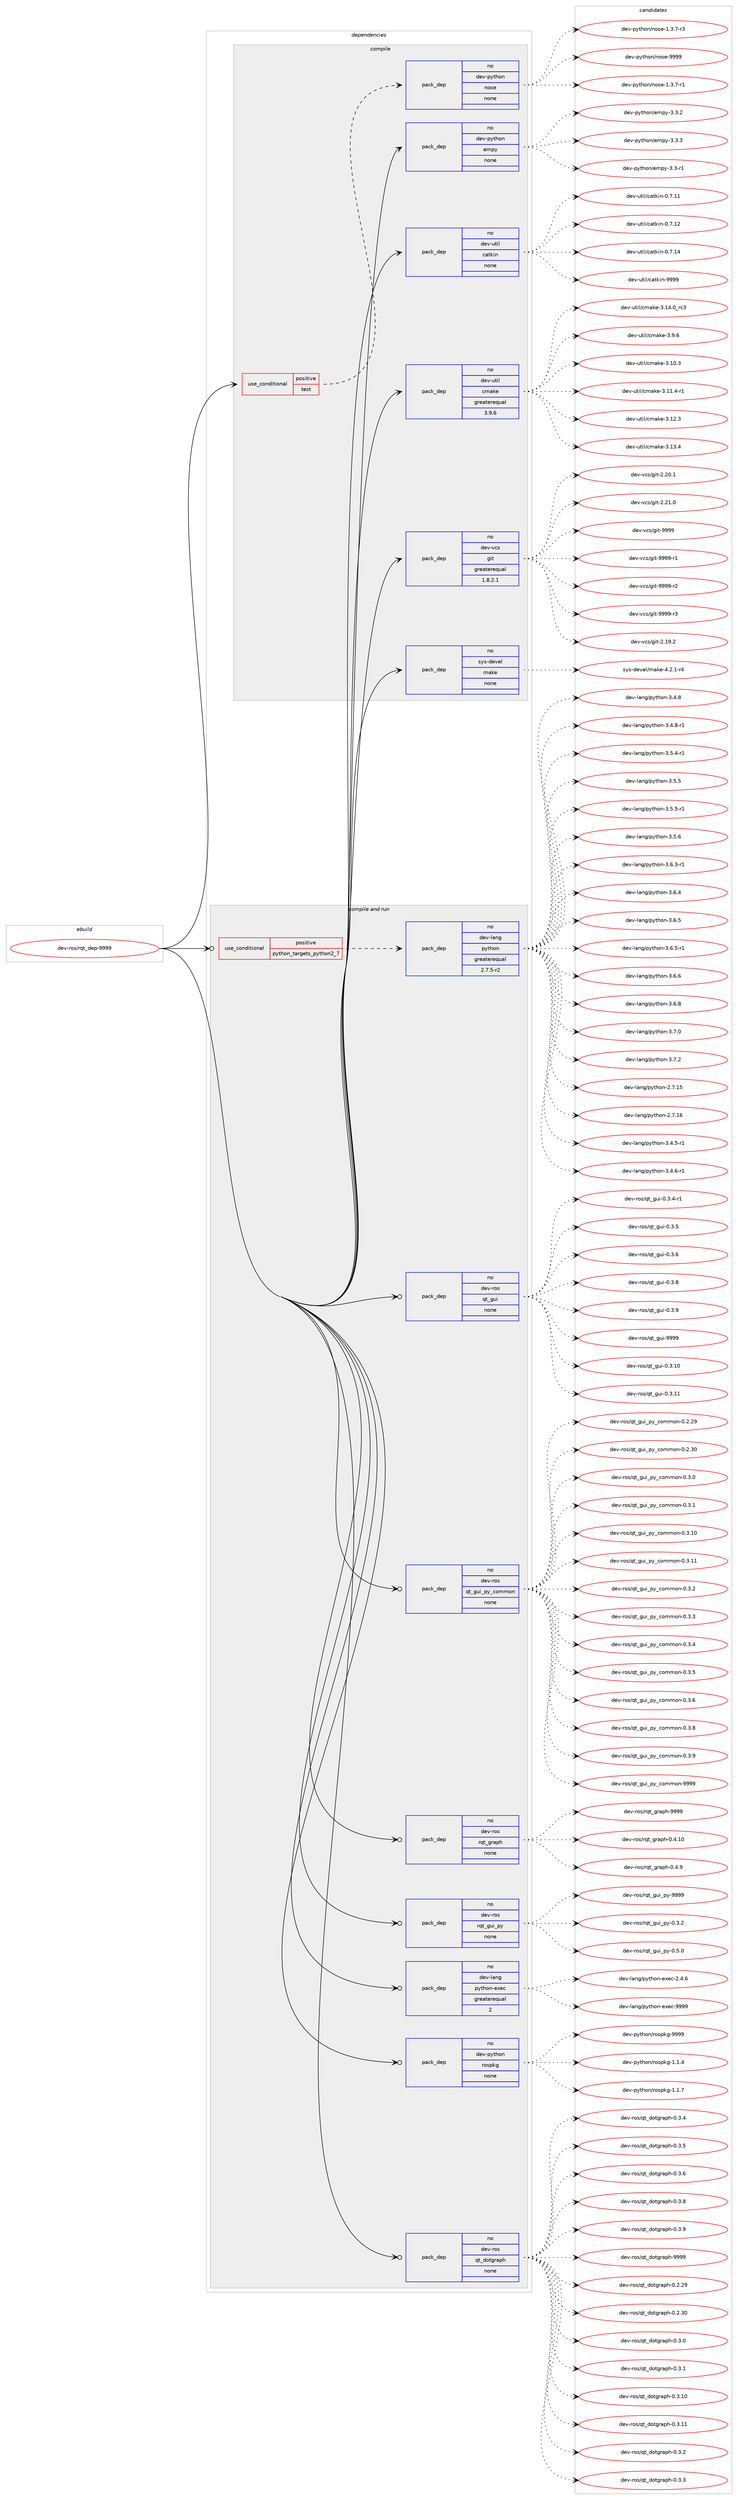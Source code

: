 digraph prolog {

# *************
# Graph options
# *************

newrank=true;
concentrate=true;
compound=true;
graph [rankdir=LR,fontname=Helvetica,fontsize=10,ranksep=1.5];#, ranksep=2.5, nodesep=0.2];
edge  [arrowhead=vee];
node  [fontname=Helvetica,fontsize=10];

# **********
# The ebuild
# **********

subgraph cluster_leftcol {
color=gray;
rank=same;
label=<<i>ebuild</i>>;
id [label="dev-ros/rqt_dep-9999", color=red, width=4, href="../dev-ros/rqt_dep-9999.svg"];
}

# ****************
# The dependencies
# ****************

subgraph cluster_midcol {
color=gray;
label=<<i>dependencies</i>>;
subgraph cluster_compile {
fillcolor="#eeeeee";
style=filled;
label=<<i>compile</i>>;
subgraph cond390487 {
dependency1469183 [label=<<TABLE BORDER="0" CELLBORDER="1" CELLSPACING="0" CELLPADDING="4"><TR><TD ROWSPAN="3" CELLPADDING="10">use_conditional</TD></TR><TR><TD>positive</TD></TR><TR><TD>test</TD></TR></TABLE>>, shape=none, color=red];
subgraph pack1055306 {
dependency1469184 [label=<<TABLE BORDER="0" CELLBORDER="1" CELLSPACING="0" CELLPADDING="4" WIDTH="220"><TR><TD ROWSPAN="6" CELLPADDING="30">pack_dep</TD></TR><TR><TD WIDTH="110">no</TD></TR><TR><TD>dev-python</TD></TR><TR><TD>nose</TD></TR><TR><TD>none</TD></TR><TR><TD></TD></TR></TABLE>>, shape=none, color=blue];
}
dependency1469183:e -> dependency1469184:w [weight=20,style="dashed",arrowhead="vee"];
}
id:e -> dependency1469183:w [weight=20,style="solid",arrowhead="vee"];
subgraph pack1055307 {
dependency1469185 [label=<<TABLE BORDER="0" CELLBORDER="1" CELLSPACING="0" CELLPADDING="4" WIDTH="220"><TR><TD ROWSPAN="6" CELLPADDING="30">pack_dep</TD></TR><TR><TD WIDTH="110">no</TD></TR><TR><TD>dev-python</TD></TR><TR><TD>empy</TD></TR><TR><TD>none</TD></TR><TR><TD></TD></TR></TABLE>>, shape=none, color=blue];
}
id:e -> dependency1469185:w [weight=20,style="solid",arrowhead="vee"];
subgraph pack1055308 {
dependency1469186 [label=<<TABLE BORDER="0" CELLBORDER="1" CELLSPACING="0" CELLPADDING="4" WIDTH="220"><TR><TD ROWSPAN="6" CELLPADDING="30">pack_dep</TD></TR><TR><TD WIDTH="110">no</TD></TR><TR><TD>dev-util</TD></TR><TR><TD>catkin</TD></TR><TR><TD>none</TD></TR><TR><TD></TD></TR></TABLE>>, shape=none, color=blue];
}
id:e -> dependency1469186:w [weight=20,style="solid",arrowhead="vee"];
subgraph pack1055309 {
dependency1469187 [label=<<TABLE BORDER="0" CELLBORDER="1" CELLSPACING="0" CELLPADDING="4" WIDTH="220"><TR><TD ROWSPAN="6" CELLPADDING="30">pack_dep</TD></TR><TR><TD WIDTH="110">no</TD></TR><TR><TD>dev-util</TD></TR><TR><TD>cmake</TD></TR><TR><TD>greaterequal</TD></TR><TR><TD>3.9.6</TD></TR></TABLE>>, shape=none, color=blue];
}
id:e -> dependency1469187:w [weight=20,style="solid",arrowhead="vee"];
subgraph pack1055310 {
dependency1469188 [label=<<TABLE BORDER="0" CELLBORDER="1" CELLSPACING="0" CELLPADDING="4" WIDTH="220"><TR><TD ROWSPAN="6" CELLPADDING="30">pack_dep</TD></TR><TR><TD WIDTH="110">no</TD></TR><TR><TD>dev-vcs</TD></TR><TR><TD>git</TD></TR><TR><TD>greaterequal</TD></TR><TR><TD>1.8.2.1</TD></TR></TABLE>>, shape=none, color=blue];
}
id:e -> dependency1469188:w [weight=20,style="solid",arrowhead="vee"];
subgraph pack1055311 {
dependency1469189 [label=<<TABLE BORDER="0" CELLBORDER="1" CELLSPACING="0" CELLPADDING="4" WIDTH="220"><TR><TD ROWSPAN="6" CELLPADDING="30">pack_dep</TD></TR><TR><TD WIDTH="110">no</TD></TR><TR><TD>sys-devel</TD></TR><TR><TD>make</TD></TR><TR><TD>none</TD></TR><TR><TD></TD></TR></TABLE>>, shape=none, color=blue];
}
id:e -> dependency1469189:w [weight=20,style="solid",arrowhead="vee"];
}
subgraph cluster_compileandrun {
fillcolor="#eeeeee";
style=filled;
label=<<i>compile and run</i>>;
subgraph cond390488 {
dependency1469190 [label=<<TABLE BORDER="0" CELLBORDER="1" CELLSPACING="0" CELLPADDING="4"><TR><TD ROWSPAN="3" CELLPADDING="10">use_conditional</TD></TR><TR><TD>positive</TD></TR><TR><TD>python_targets_python2_7</TD></TR></TABLE>>, shape=none, color=red];
subgraph pack1055312 {
dependency1469191 [label=<<TABLE BORDER="0" CELLBORDER="1" CELLSPACING="0" CELLPADDING="4" WIDTH="220"><TR><TD ROWSPAN="6" CELLPADDING="30">pack_dep</TD></TR><TR><TD WIDTH="110">no</TD></TR><TR><TD>dev-lang</TD></TR><TR><TD>python</TD></TR><TR><TD>greaterequal</TD></TR><TR><TD>2.7.5-r2</TD></TR></TABLE>>, shape=none, color=blue];
}
dependency1469190:e -> dependency1469191:w [weight=20,style="dashed",arrowhead="vee"];
}
id:e -> dependency1469190:w [weight=20,style="solid",arrowhead="odotvee"];
subgraph pack1055313 {
dependency1469192 [label=<<TABLE BORDER="0" CELLBORDER="1" CELLSPACING="0" CELLPADDING="4" WIDTH="220"><TR><TD ROWSPAN="6" CELLPADDING="30">pack_dep</TD></TR><TR><TD WIDTH="110">no</TD></TR><TR><TD>dev-lang</TD></TR><TR><TD>python-exec</TD></TR><TR><TD>greaterequal</TD></TR><TR><TD>2</TD></TR></TABLE>>, shape=none, color=blue];
}
id:e -> dependency1469192:w [weight=20,style="solid",arrowhead="odotvee"];
subgraph pack1055314 {
dependency1469193 [label=<<TABLE BORDER="0" CELLBORDER="1" CELLSPACING="0" CELLPADDING="4" WIDTH="220"><TR><TD ROWSPAN="6" CELLPADDING="30">pack_dep</TD></TR><TR><TD WIDTH="110">no</TD></TR><TR><TD>dev-python</TD></TR><TR><TD>rospkg</TD></TR><TR><TD>none</TD></TR><TR><TD></TD></TR></TABLE>>, shape=none, color=blue];
}
id:e -> dependency1469193:w [weight=20,style="solid",arrowhead="odotvee"];
subgraph pack1055315 {
dependency1469194 [label=<<TABLE BORDER="0" CELLBORDER="1" CELLSPACING="0" CELLPADDING="4" WIDTH="220"><TR><TD ROWSPAN="6" CELLPADDING="30">pack_dep</TD></TR><TR><TD WIDTH="110">no</TD></TR><TR><TD>dev-ros</TD></TR><TR><TD>qt_dotgraph</TD></TR><TR><TD>none</TD></TR><TR><TD></TD></TR></TABLE>>, shape=none, color=blue];
}
id:e -> dependency1469194:w [weight=20,style="solid",arrowhead="odotvee"];
subgraph pack1055316 {
dependency1469195 [label=<<TABLE BORDER="0" CELLBORDER="1" CELLSPACING="0" CELLPADDING="4" WIDTH="220"><TR><TD ROWSPAN="6" CELLPADDING="30">pack_dep</TD></TR><TR><TD WIDTH="110">no</TD></TR><TR><TD>dev-ros</TD></TR><TR><TD>qt_gui</TD></TR><TR><TD>none</TD></TR><TR><TD></TD></TR></TABLE>>, shape=none, color=blue];
}
id:e -> dependency1469195:w [weight=20,style="solid",arrowhead="odotvee"];
subgraph pack1055317 {
dependency1469196 [label=<<TABLE BORDER="0" CELLBORDER="1" CELLSPACING="0" CELLPADDING="4" WIDTH="220"><TR><TD ROWSPAN="6" CELLPADDING="30">pack_dep</TD></TR><TR><TD WIDTH="110">no</TD></TR><TR><TD>dev-ros</TD></TR><TR><TD>qt_gui_py_common</TD></TR><TR><TD>none</TD></TR><TR><TD></TD></TR></TABLE>>, shape=none, color=blue];
}
id:e -> dependency1469196:w [weight=20,style="solid",arrowhead="odotvee"];
subgraph pack1055318 {
dependency1469197 [label=<<TABLE BORDER="0" CELLBORDER="1" CELLSPACING="0" CELLPADDING="4" WIDTH="220"><TR><TD ROWSPAN="6" CELLPADDING="30">pack_dep</TD></TR><TR><TD WIDTH="110">no</TD></TR><TR><TD>dev-ros</TD></TR><TR><TD>rqt_graph</TD></TR><TR><TD>none</TD></TR><TR><TD></TD></TR></TABLE>>, shape=none, color=blue];
}
id:e -> dependency1469197:w [weight=20,style="solid",arrowhead="odotvee"];
subgraph pack1055319 {
dependency1469198 [label=<<TABLE BORDER="0" CELLBORDER="1" CELLSPACING="0" CELLPADDING="4" WIDTH="220"><TR><TD ROWSPAN="6" CELLPADDING="30">pack_dep</TD></TR><TR><TD WIDTH="110">no</TD></TR><TR><TD>dev-ros</TD></TR><TR><TD>rqt_gui_py</TD></TR><TR><TD>none</TD></TR><TR><TD></TD></TR></TABLE>>, shape=none, color=blue];
}
id:e -> dependency1469198:w [weight=20,style="solid",arrowhead="odotvee"];
}
subgraph cluster_run {
fillcolor="#eeeeee";
style=filled;
label=<<i>run</i>>;
}
}

# **************
# The candidates
# **************

subgraph cluster_choices {
rank=same;
color=gray;
label=<<i>candidates</i>>;

subgraph choice1055306 {
color=black;
nodesep=1;
choice10010111845112121116104111110471101111151014549465146554511449 [label="dev-python/nose-1.3.7-r1", color=red, width=4,href="../dev-python/nose-1.3.7-r1.svg"];
choice10010111845112121116104111110471101111151014549465146554511451 [label="dev-python/nose-1.3.7-r3", color=red, width=4,href="../dev-python/nose-1.3.7-r3.svg"];
choice10010111845112121116104111110471101111151014557575757 [label="dev-python/nose-9999", color=red, width=4,href="../dev-python/nose-9999.svg"];
dependency1469184:e -> choice10010111845112121116104111110471101111151014549465146554511449:w [style=dotted,weight="100"];
dependency1469184:e -> choice10010111845112121116104111110471101111151014549465146554511451:w [style=dotted,weight="100"];
dependency1469184:e -> choice10010111845112121116104111110471101111151014557575757:w [style=dotted,weight="100"];
}
subgraph choice1055307 {
color=black;
nodesep=1;
choice1001011184511212111610411111047101109112121455146514511449 [label="dev-python/empy-3.3-r1", color=red, width=4,href="../dev-python/empy-3.3-r1.svg"];
choice1001011184511212111610411111047101109112121455146514650 [label="dev-python/empy-3.3.2", color=red, width=4,href="../dev-python/empy-3.3.2.svg"];
choice1001011184511212111610411111047101109112121455146514651 [label="dev-python/empy-3.3.3", color=red, width=4,href="../dev-python/empy-3.3.3.svg"];
dependency1469185:e -> choice1001011184511212111610411111047101109112121455146514511449:w [style=dotted,weight="100"];
dependency1469185:e -> choice1001011184511212111610411111047101109112121455146514650:w [style=dotted,weight="100"];
dependency1469185:e -> choice1001011184511212111610411111047101109112121455146514651:w [style=dotted,weight="100"];
}
subgraph choice1055308 {
color=black;
nodesep=1;
choice1001011184511711610510847999711610710511045484655464949 [label="dev-util/catkin-0.7.11", color=red, width=4,href="../dev-util/catkin-0.7.11.svg"];
choice1001011184511711610510847999711610710511045484655464950 [label="dev-util/catkin-0.7.12", color=red, width=4,href="../dev-util/catkin-0.7.12.svg"];
choice1001011184511711610510847999711610710511045484655464952 [label="dev-util/catkin-0.7.14", color=red, width=4,href="../dev-util/catkin-0.7.14.svg"];
choice100101118451171161051084799971161071051104557575757 [label="dev-util/catkin-9999", color=red, width=4,href="../dev-util/catkin-9999.svg"];
dependency1469186:e -> choice1001011184511711610510847999711610710511045484655464949:w [style=dotted,weight="100"];
dependency1469186:e -> choice1001011184511711610510847999711610710511045484655464950:w [style=dotted,weight="100"];
dependency1469186:e -> choice1001011184511711610510847999711610710511045484655464952:w [style=dotted,weight="100"];
dependency1469186:e -> choice100101118451171161051084799971161071051104557575757:w [style=dotted,weight="100"];
}
subgraph choice1055309 {
color=black;
nodesep=1;
choice1001011184511711610510847991099710710145514649484651 [label="dev-util/cmake-3.10.3", color=red, width=4,href="../dev-util/cmake-3.10.3.svg"];
choice10010111845117116105108479910997107101455146494946524511449 [label="dev-util/cmake-3.11.4-r1", color=red, width=4,href="../dev-util/cmake-3.11.4-r1.svg"];
choice1001011184511711610510847991099710710145514649504651 [label="dev-util/cmake-3.12.3", color=red, width=4,href="../dev-util/cmake-3.12.3.svg"];
choice1001011184511711610510847991099710710145514649514652 [label="dev-util/cmake-3.13.4", color=red, width=4,href="../dev-util/cmake-3.13.4.svg"];
choice1001011184511711610510847991099710710145514649524648951149951 [label="dev-util/cmake-3.14.0_rc3", color=red, width=4,href="../dev-util/cmake-3.14.0_rc3.svg"];
choice10010111845117116105108479910997107101455146574654 [label="dev-util/cmake-3.9.6", color=red, width=4,href="../dev-util/cmake-3.9.6.svg"];
dependency1469187:e -> choice1001011184511711610510847991099710710145514649484651:w [style=dotted,weight="100"];
dependency1469187:e -> choice10010111845117116105108479910997107101455146494946524511449:w [style=dotted,weight="100"];
dependency1469187:e -> choice1001011184511711610510847991099710710145514649504651:w [style=dotted,weight="100"];
dependency1469187:e -> choice1001011184511711610510847991099710710145514649514652:w [style=dotted,weight="100"];
dependency1469187:e -> choice1001011184511711610510847991099710710145514649524648951149951:w [style=dotted,weight="100"];
dependency1469187:e -> choice10010111845117116105108479910997107101455146574654:w [style=dotted,weight="100"];
}
subgraph choice1055310 {
color=black;
nodesep=1;
choice10010111845118991154710310511645504649574650 [label="dev-vcs/git-2.19.2", color=red, width=4,href="../dev-vcs/git-2.19.2.svg"];
choice10010111845118991154710310511645504650484649 [label="dev-vcs/git-2.20.1", color=red, width=4,href="../dev-vcs/git-2.20.1.svg"];
choice10010111845118991154710310511645504650494648 [label="dev-vcs/git-2.21.0", color=red, width=4,href="../dev-vcs/git-2.21.0.svg"];
choice1001011184511899115471031051164557575757 [label="dev-vcs/git-9999", color=red, width=4,href="../dev-vcs/git-9999.svg"];
choice10010111845118991154710310511645575757574511449 [label="dev-vcs/git-9999-r1", color=red, width=4,href="../dev-vcs/git-9999-r1.svg"];
choice10010111845118991154710310511645575757574511450 [label="dev-vcs/git-9999-r2", color=red, width=4,href="../dev-vcs/git-9999-r2.svg"];
choice10010111845118991154710310511645575757574511451 [label="dev-vcs/git-9999-r3", color=red, width=4,href="../dev-vcs/git-9999-r3.svg"];
dependency1469188:e -> choice10010111845118991154710310511645504649574650:w [style=dotted,weight="100"];
dependency1469188:e -> choice10010111845118991154710310511645504650484649:w [style=dotted,weight="100"];
dependency1469188:e -> choice10010111845118991154710310511645504650494648:w [style=dotted,weight="100"];
dependency1469188:e -> choice1001011184511899115471031051164557575757:w [style=dotted,weight="100"];
dependency1469188:e -> choice10010111845118991154710310511645575757574511449:w [style=dotted,weight="100"];
dependency1469188:e -> choice10010111845118991154710310511645575757574511450:w [style=dotted,weight="100"];
dependency1469188:e -> choice10010111845118991154710310511645575757574511451:w [style=dotted,weight="100"];
}
subgraph choice1055311 {
color=black;
nodesep=1;
choice1151211154510010111810110847109971071014552465046494511452 [label="sys-devel/make-4.2.1-r4", color=red, width=4,href="../sys-devel/make-4.2.1-r4.svg"];
dependency1469189:e -> choice1151211154510010111810110847109971071014552465046494511452:w [style=dotted,weight="100"];
}
subgraph choice1055312 {
color=black;
nodesep=1;
choice10010111845108971101034711212111610411111045504655464953 [label="dev-lang/python-2.7.15", color=red, width=4,href="../dev-lang/python-2.7.15.svg"];
choice10010111845108971101034711212111610411111045504655464954 [label="dev-lang/python-2.7.16", color=red, width=4,href="../dev-lang/python-2.7.16.svg"];
choice1001011184510897110103471121211161041111104551465246534511449 [label="dev-lang/python-3.4.5-r1", color=red, width=4,href="../dev-lang/python-3.4.5-r1.svg"];
choice1001011184510897110103471121211161041111104551465246544511449 [label="dev-lang/python-3.4.6-r1", color=red, width=4,href="../dev-lang/python-3.4.6-r1.svg"];
choice100101118451089711010347112121116104111110455146524656 [label="dev-lang/python-3.4.8", color=red, width=4,href="../dev-lang/python-3.4.8.svg"];
choice1001011184510897110103471121211161041111104551465246564511449 [label="dev-lang/python-3.4.8-r1", color=red, width=4,href="../dev-lang/python-3.4.8-r1.svg"];
choice1001011184510897110103471121211161041111104551465346524511449 [label="dev-lang/python-3.5.4-r1", color=red, width=4,href="../dev-lang/python-3.5.4-r1.svg"];
choice100101118451089711010347112121116104111110455146534653 [label="dev-lang/python-3.5.5", color=red, width=4,href="../dev-lang/python-3.5.5.svg"];
choice1001011184510897110103471121211161041111104551465346534511449 [label="dev-lang/python-3.5.5-r1", color=red, width=4,href="../dev-lang/python-3.5.5-r1.svg"];
choice100101118451089711010347112121116104111110455146534654 [label="dev-lang/python-3.5.6", color=red, width=4,href="../dev-lang/python-3.5.6.svg"];
choice1001011184510897110103471121211161041111104551465446514511449 [label="dev-lang/python-3.6.3-r1", color=red, width=4,href="../dev-lang/python-3.6.3-r1.svg"];
choice100101118451089711010347112121116104111110455146544652 [label="dev-lang/python-3.6.4", color=red, width=4,href="../dev-lang/python-3.6.4.svg"];
choice100101118451089711010347112121116104111110455146544653 [label="dev-lang/python-3.6.5", color=red, width=4,href="../dev-lang/python-3.6.5.svg"];
choice1001011184510897110103471121211161041111104551465446534511449 [label="dev-lang/python-3.6.5-r1", color=red, width=4,href="../dev-lang/python-3.6.5-r1.svg"];
choice100101118451089711010347112121116104111110455146544654 [label="dev-lang/python-3.6.6", color=red, width=4,href="../dev-lang/python-3.6.6.svg"];
choice100101118451089711010347112121116104111110455146544656 [label="dev-lang/python-3.6.8", color=red, width=4,href="../dev-lang/python-3.6.8.svg"];
choice100101118451089711010347112121116104111110455146554648 [label="dev-lang/python-3.7.0", color=red, width=4,href="../dev-lang/python-3.7.0.svg"];
choice100101118451089711010347112121116104111110455146554650 [label="dev-lang/python-3.7.2", color=red, width=4,href="../dev-lang/python-3.7.2.svg"];
dependency1469191:e -> choice10010111845108971101034711212111610411111045504655464953:w [style=dotted,weight="100"];
dependency1469191:e -> choice10010111845108971101034711212111610411111045504655464954:w [style=dotted,weight="100"];
dependency1469191:e -> choice1001011184510897110103471121211161041111104551465246534511449:w [style=dotted,weight="100"];
dependency1469191:e -> choice1001011184510897110103471121211161041111104551465246544511449:w [style=dotted,weight="100"];
dependency1469191:e -> choice100101118451089711010347112121116104111110455146524656:w [style=dotted,weight="100"];
dependency1469191:e -> choice1001011184510897110103471121211161041111104551465246564511449:w [style=dotted,weight="100"];
dependency1469191:e -> choice1001011184510897110103471121211161041111104551465346524511449:w [style=dotted,weight="100"];
dependency1469191:e -> choice100101118451089711010347112121116104111110455146534653:w [style=dotted,weight="100"];
dependency1469191:e -> choice1001011184510897110103471121211161041111104551465346534511449:w [style=dotted,weight="100"];
dependency1469191:e -> choice100101118451089711010347112121116104111110455146534654:w [style=dotted,weight="100"];
dependency1469191:e -> choice1001011184510897110103471121211161041111104551465446514511449:w [style=dotted,weight="100"];
dependency1469191:e -> choice100101118451089711010347112121116104111110455146544652:w [style=dotted,weight="100"];
dependency1469191:e -> choice100101118451089711010347112121116104111110455146544653:w [style=dotted,weight="100"];
dependency1469191:e -> choice1001011184510897110103471121211161041111104551465446534511449:w [style=dotted,weight="100"];
dependency1469191:e -> choice100101118451089711010347112121116104111110455146544654:w [style=dotted,weight="100"];
dependency1469191:e -> choice100101118451089711010347112121116104111110455146544656:w [style=dotted,weight="100"];
dependency1469191:e -> choice100101118451089711010347112121116104111110455146554648:w [style=dotted,weight="100"];
dependency1469191:e -> choice100101118451089711010347112121116104111110455146554650:w [style=dotted,weight="100"];
}
subgraph choice1055313 {
color=black;
nodesep=1;
choice1001011184510897110103471121211161041111104510112010199455046524654 [label="dev-lang/python-exec-2.4.6", color=red, width=4,href="../dev-lang/python-exec-2.4.6.svg"];
choice10010111845108971101034711212111610411111045101120101994557575757 [label="dev-lang/python-exec-9999", color=red, width=4,href="../dev-lang/python-exec-9999.svg"];
dependency1469192:e -> choice1001011184510897110103471121211161041111104510112010199455046524654:w [style=dotted,weight="100"];
dependency1469192:e -> choice10010111845108971101034711212111610411111045101120101994557575757:w [style=dotted,weight="100"];
}
subgraph choice1055314 {
color=black;
nodesep=1;
choice1001011184511212111610411111047114111115112107103454946494652 [label="dev-python/rospkg-1.1.4", color=red, width=4,href="../dev-python/rospkg-1.1.4.svg"];
choice1001011184511212111610411111047114111115112107103454946494655 [label="dev-python/rospkg-1.1.7", color=red, width=4,href="../dev-python/rospkg-1.1.7.svg"];
choice10010111845112121116104111110471141111151121071034557575757 [label="dev-python/rospkg-9999", color=red, width=4,href="../dev-python/rospkg-9999.svg"];
dependency1469193:e -> choice1001011184511212111610411111047114111115112107103454946494652:w [style=dotted,weight="100"];
dependency1469193:e -> choice1001011184511212111610411111047114111115112107103454946494655:w [style=dotted,weight="100"];
dependency1469193:e -> choice10010111845112121116104111110471141111151121071034557575757:w [style=dotted,weight="100"];
}
subgraph choice1055315 {
color=black;
nodesep=1;
choice1001011184511411111547113116951001111161031149711210445484650465057 [label="dev-ros/qt_dotgraph-0.2.29", color=red, width=4,href="../dev-ros/qt_dotgraph-0.2.29.svg"];
choice1001011184511411111547113116951001111161031149711210445484650465148 [label="dev-ros/qt_dotgraph-0.2.30", color=red, width=4,href="../dev-ros/qt_dotgraph-0.2.30.svg"];
choice10010111845114111115471131169510011111610311497112104454846514648 [label="dev-ros/qt_dotgraph-0.3.0", color=red, width=4,href="../dev-ros/qt_dotgraph-0.3.0.svg"];
choice10010111845114111115471131169510011111610311497112104454846514649 [label="dev-ros/qt_dotgraph-0.3.1", color=red, width=4,href="../dev-ros/qt_dotgraph-0.3.1.svg"];
choice1001011184511411111547113116951001111161031149711210445484651464948 [label="dev-ros/qt_dotgraph-0.3.10", color=red, width=4,href="../dev-ros/qt_dotgraph-0.3.10.svg"];
choice1001011184511411111547113116951001111161031149711210445484651464949 [label="dev-ros/qt_dotgraph-0.3.11", color=red, width=4,href="../dev-ros/qt_dotgraph-0.3.11.svg"];
choice10010111845114111115471131169510011111610311497112104454846514650 [label="dev-ros/qt_dotgraph-0.3.2", color=red, width=4,href="../dev-ros/qt_dotgraph-0.3.2.svg"];
choice10010111845114111115471131169510011111610311497112104454846514651 [label="dev-ros/qt_dotgraph-0.3.3", color=red, width=4,href="../dev-ros/qt_dotgraph-0.3.3.svg"];
choice10010111845114111115471131169510011111610311497112104454846514652 [label="dev-ros/qt_dotgraph-0.3.4", color=red, width=4,href="../dev-ros/qt_dotgraph-0.3.4.svg"];
choice10010111845114111115471131169510011111610311497112104454846514653 [label="dev-ros/qt_dotgraph-0.3.5", color=red, width=4,href="../dev-ros/qt_dotgraph-0.3.5.svg"];
choice10010111845114111115471131169510011111610311497112104454846514654 [label="dev-ros/qt_dotgraph-0.3.6", color=red, width=4,href="../dev-ros/qt_dotgraph-0.3.6.svg"];
choice10010111845114111115471131169510011111610311497112104454846514656 [label="dev-ros/qt_dotgraph-0.3.8", color=red, width=4,href="../dev-ros/qt_dotgraph-0.3.8.svg"];
choice10010111845114111115471131169510011111610311497112104454846514657 [label="dev-ros/qt_dotgraph-0.3.9", color=red, width=4,href="../dev-ros/qt_dotgraph-0.3.9.svg"];
choice100101118451141111154711311695100111116103114971121044557575757 [label="dev-ros/qt_dotgraph-9999", color=red, width=4,href="../dev-ros/qt_dotgraph-9999.svg"];
dependency1469194:e -> choice1001011184511411111547113116951001111161031149711210445484650465057:w [style=dotted,weight="100"];
dependency1469194:e -> choice1001011184511411111547113116951001111161031149711210445484650465148:w [style=dotted,weight="100"];
dependency1469194:e -> choice10010111845114111115471131169510011111610311497112104454846514648:w [style=dotted,weight="100"];
dependency1469194:e -> choice10010111845114111115471131169510011111610311497112104454846514649:w [style=dotted,weight="100"];
dependency1469194:e -> choice1001011184511411111547113116951001111161031149711210445484651464948:w [style=dotted,weight="100"];
dependency1469194:e -> choice1001011184511411111547113116951001111161031149711210445484651464949:w [style=dotted,weight="100"];
dependency1469194:e -> choice10010111845114111115471131169510011111610311497112104454846514650:w [style=dotted,weight="100"];
dependency1469194:e -> choice10010111845114111115471131169510011111610311497112104454846514651:w [style=dotted,weight="100"];
dependency1469194:e -> choice10010111845114111115471131169510011111610311497112104454846514652:w [style=dotted,weight="100"];
dependency1469194:e -> choice10010111845114111115471131169510011111610311497112104454846514653:w [style=dotted,weight="100"];
dependency1469194:e -> choice10010111845114111115471131169510011111610311497112104454846514654:w [style=dotted,weight="100"];
dependency1469194:e -> choice10010111845114111115471131169510011111610311497112104454846514656:w [style=dotted,weight="100"];
dependency1469194:e -> choice10010111845114111115471131169510011111610311497112104454846514657:w [style=dotted,weight="100"];
dependency1469194:e -> choice100101118451141111154711311695100111116103114971121044557575757:w [style=dotted,weight="100"];
}
subgraph choice1055316 {
color=black;
nodesep=1;
choice10010111845114111115471131169510311710545484651464948 [label="dev-ros/qt_gui-0.3.10", color=red, width=4,href="../dev-ros/qt_gui-0.3.10.svg"];
choice10010111845114111115471131169510311710545484651464949 [label="dev-ros/qt_gui-0.3.11", color=red, width=4,href="../dev-ros/qt_gui-0.3.11.svg"];
choice1001011184511411111547113116951031171054548465146524511449 [label="dev-ros/qt_gui-0.3.4-r1", color=red, width=4,href="../dev-ros/qt_gui-0.3.4-r1.svg"];
choice100101118451141111154711311695103117105454846514653 [label="dev-ros/qt_gui-0.3.5", color=red, width=4,href="../dev-ros/qt_gui-0.3.5.svg"];
choice100101118451141111154711311695103117105454846514654 [label="dev-ros/qt_gui-0.3.6", color=red, width=4,href="../dev-ros/qt_gui-0.3.6.svg"];
choice100101118451141111154711311695103117105454846514656 [label="dev-ros/qt_gui-0.3.8", color=red, width=4,href="../dev-ros/qt_gui-0.3.8.svg"];
choice100101118451141111154711311695103117105454846514657 [label="dev-ros/qt_gui-0.3.9", color=red, width=4,href="../dev-ros/qt_gui-0.3.9.svg"];
choice1001011184511411111547113116951031171054557575757 [label="dev-ros/qt_gui-9999", color=red, width=4,href="../dev-ros/qt_gui-9999.svg"];
dependency1469195:e -> choice10010111845114111115471131169510311710545484651464948:w [style=dotted,weight="100"];
dependency1469195:e -> choice10010111845114111115471131169510311710545484651464949:w [style=dotted,weight="100"];
dependency1469195:e -> choice1001011184511411111547113116951031171054548465146524511449:w [style=dotted,weight="100"];
dependency1469195:e -> choice100101118451141111154711311695103117105454846514653:w [style=dotted,weight="100"];
dependency1469195:e -> choice100101118451141111154711311695103117105454846514654:w [style=dotted,weight="100"];
dependency1469195:e -> choice100101118451141111154711311695103117105454846514656:w [style=dotted,weight="100"];
dependency1469195:e -> choice100101118451141111154711311695103117105454846514657:w [style=dotted,weight="100"];
dependency1469195:e -> choice1001011184511411111547113116951031171054557575757:w [style=dotted,weight="100"];
}
subgraph choice1055317 {
color=black;
nodesep=1;
choice10010111845114111115471131169510311710595112121959911110910911111045484650465057 [label="dev-ros/qt_gui_py_common-0.2.29", color=red, width=4,href="../dev-ros/qt_gui_py_common-0.2.29.svg"];
choice10010111845114111115471131169510311710595112121959911110910911111045484650465148 [label="dev-ros/qt_gui_py_common-0.2.30", color=red, width=4,href="../dev-ros/qt_gui_py_common-0.2.30.svg"];
choice100101118451141111154711311695103117105951121219599111109109111110454846514648 [label="dev-ros/qt_gui_py_common-0.3.0", color=red, width=4,href="../dev-ros/qt_gui_py_common-0.3.0.svg"];
choice100101118451141111154711311695103117105951121219599111109109111110454846514649 [label="dev-ros/qt_gui_py_common-0.3.1", color=red, width=4,href="../dev-ros/qt_gui_py_common-0.3.1.svg"];
choice10010111845114111115471131169510311710595112121959911110910911111045484651464948 [label="dev-ros/qt_gui_py_common-0.3.10", color=red, width=4,href="../dev-ros/qt_gui_py_common-0.3.10.svg"];
choice10010111845114111115471131169510311710595112121959911110910911111045484651464949 [label="dev-ros/qt_gui_py_common-0.3.11", color=red, width=4,href="../dev-ros/qt_gui_py_common-0.3.11.svg"];
choice100101118451141111154711311695103117105951121219599111109109111110454846514650 [label="dev-ros/qt_gui_py_common-0.3.2", color=red, width=4,href="../dev-ros/qt_gui_py_common-0.3.2.svg"];
choice100101118451141111154711311695103117105951121219599111109109111110454846514651 [label="dev-ros/qt_gui_py_common-0.3.3", color=red, width=4,href="../dev-ros/qt_gui_py_common-0.3.3.svg"];
choice100101118451141111154711311695103117105951121219599111109109111110454846514652 [label="dev-ros/qt_gui_py_common-0.3.4", color=red, width=4,href="../dev-ros/qt_gui_py_common-0.3.4.svg"];
choice100101118451141111154711311695103117105951121219599111109109111110454846514653 [label="dev-ros/qt_gui_py_common-0.3.5", color=red, width=4,href="../dev-ros/qt_gui_py_common-0.3.5.svg"];
choice100101118451141111154711311695103117105951121219599111109109111110454846514654 [label="dev-ros/qt_gui_py_common-0.3.6", color=red, width=4,href="../dev-ros/qt_gui_py_common-0.3.6.svg"];
choice100101118451141111154711311695103117105951121219599111109109111110454846514656 [label="dev-ros/qt_gui_py_common-0.3.8", color=red, width=4,href="../dev-ros/qt_gui_py_common-0.3.8.svg"];
choice100101118451141111154711311695103117105951121219599111109109111110454846514657 [label="dev-ros/qt_gui_py_common-0.3.9", color=red, width=4,href="../dev-ros/qt_gui_py_common-0.3.9.svg"];
choice1001011184511411111547113116951031171059511212195991111091091111104557575757 [label="dev-ros/qt_gui_py_common-9999", color=red, width=4,href="../dev-ros/qt_gui_py_common-9999.svg"];
dependency1469196:e -> choice10010111845114111115471131169510311710595112121959911110910911111045484650465057:w [style=dotted,weight="100"];
dependency1469196:e -> choice10010111845114111115471131169510311710595112121959911110910911111045484650465148:w [style=dotted,weight="100"];
dependency1469196:e -> choice100101118451141111154711311695103117105951121219599111109109111110454846514648:w [style=dotted,weight="100"];
dependency1469196:e -> choice100101118451141111154711311695103117105951121219599111109109111110454846514649:w [style=dotted,weight="100"];
dependency1469196:e -> choice10010111845114111115471131169510311710595112121959911110910911111045484651464948:w [style=dotted,weight="100"];
dependency1469196:e -> choice10010111845114111115471131169510311710595112121959911110910911111045484651464949:w [style=dotted,weight="100"];
dependency1469196:e -> choice100101118451141111154711311695103117105951121219599111109109111110454846514650:w [style=dotted,weight="100"];
dependency1469196:e -> choice100101118451141111154711311695103117105951121219599111109109111110454846514651:w [style=dotted,weight="100"];
dependency1469196:e -> choice100101118451141111154711311695103117105951121219599111109109111110454846514652:w [style=dotted,weight="100"];
dependency1469196:e -> choice100101118451141111154711311695103117105951121219599111109109111110454846514653:w [style=dotted,weight="100"];
dependency1469196:e -> choice100101118451141111154711311695103117105951121219599111109109111110454846514654:w [style=dotted,weight="100"];
dependency1469196:e -> choice100101118451141111154711311695103117105951121219599111109109111110454846514656:w [style=dotted,weight="100"];
dependency1469196:e -> choice100101118451141111154711311695103117105951121219599111109109111110454846514657:w [style=dotted,weight="100"];
dependency1469196:e -> choice1001011184511411111547113116951031171059511212195991111091091111104557575757:w [style=dotted,weight="100"];
}
subgraph choice1055318 {
color=black;
nodesep=1;
choice1001011184511411111547114113116951031149711210445484652464948 [label="dev-ros/rqt_graph-0.4.10", color=red, width=4,href="../dev-ros/rqt_graph-0.4.10.svg"];
choice10010111845114111115471141131169510311497112104454846524657 [label="dev-ros/rqt_graph-0.4.9", color=red, width=4,href="../dev-ros/rqt_graph-0.4.9.svg"];
choice100101118451141111154711411311695103114971121044557575757 [label="dev-ros/rqt_graph-9999", color=red, width=4,href="../dev-ros/rqt_graph-9999.svg"];
dependency1469197:e -> choice1001011184511411111547114113116951031149711210445484652464948:w [style=dotted,weight="100"];
dependency1469197:e -> choice10010111845114111115471141131169510311497112104454846524657:w [style=dotted,weight="100"];
dependency1469197:e -> choice100101118451141111154711411311695103114971121044557575757:w [style=dotted,weight="100"];
}
subgraph choice1055319 {
color=black;
nodesep=1;
choice10010111845114111115471141131169510311710595112121454846514650 [label="dev-ros/rqt_gui_py-0.3.2", color=red, width=4,href="../dev-ros/rqt_gui_py-0.3.2.svg"];
choice10010111845114111115471141131169510311710595112121454846534648 [label="dev-ros/rqt_gui_py-0.5.0", color=red, width=4,href="../dev-ros/rqt_gui_py-0.5.0.svg"];
choice100101118451141111154711411311695103117105951121214557575757 [label="dev-ros/rqt_gui_py-9999", color=red, width=4,href="../dev-ros/rqt_gui_py-9999.svg"];
dependency1469198:e -> choice10010111845114111115471141131169510311710595112121454846514650:w [style=dotted,weight="100"];
dependency1469198:e -> choice10010111845114111115471141131169510311710595112121454846534648:w [style=dotted,weight="100"];
dependency1469198:e -> choice100101118451141111154711411311695103117105951121214557575757:w [style=dotted,weight="100"];
}
}

}
